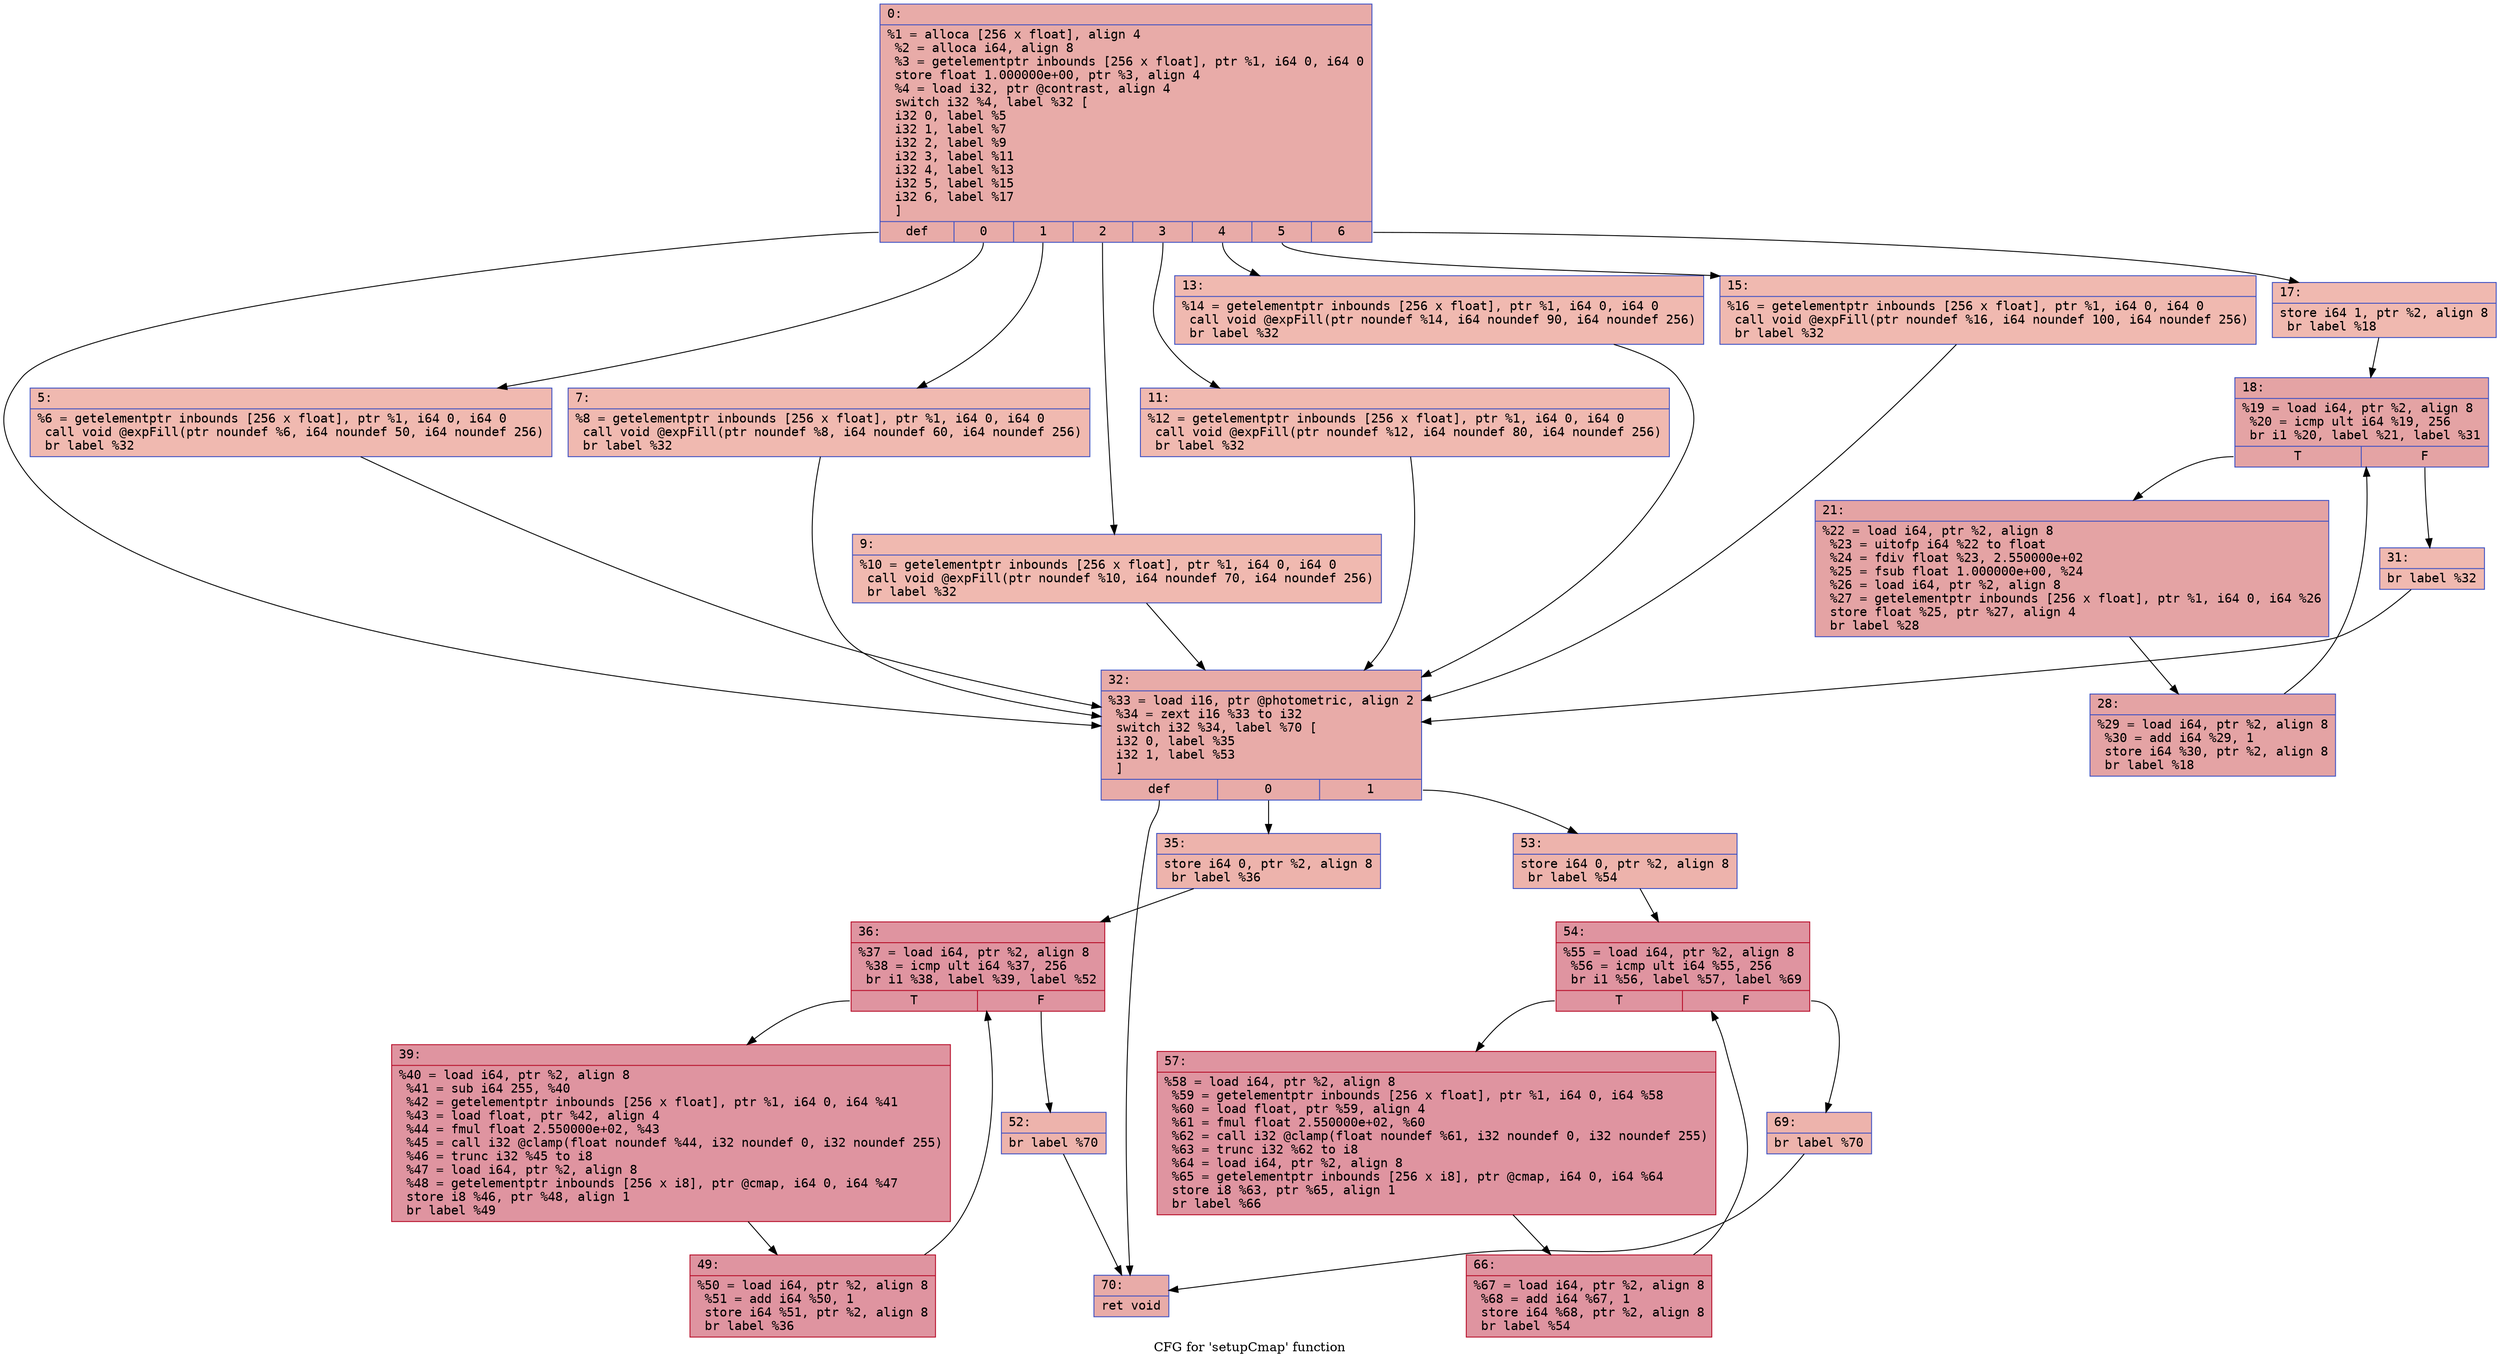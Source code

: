 digraph "CFG for 'setupCmap' function" {
	label="CFG for 'setupCmap' function";

	Node0x60000159d9f0 [shape=record,color="#3d50c3ff", style=filled, fillcolor="#cc403a70" fontname="Courier",label="{0:\l|  %1 = alloca [256 x float], align 4\l  %2 = alloca i64, align 8\l  %3 = getelementptr inbounds [256 x float], ptr %1, i64 0, i64 0\l  store float 1.000000e+00, ptr %3, align 4\l  %4 = load i32, ptr @contrast, align 4\l  switch i32 %4, label %32 [\l    i32 0, label %5\l    i32 1, label %7\l    i32 2, label %9\l    i32 3, label %11\l    i32 4, label %13\l    i32 5, label %15\l    i32 6, label %17\l  ]\l|{<s0>def|<s1>0|<s2>1|<s3>2|<s4>3|<s5>4|<s6>5|<s7>6}}"];
	Node0x60000159d9f0:s0 -> Node0x60000159ddb0[tooltip="0 -> 32\nProbability 12.50%" ];
	Node0x60000159d9f0:s1 -> Node0x60000159da40[tooltip="0 -> 5\nProbability 12.50%" ];
	Node0x60000159d9f0:s2 -> Node0x60000159da90[tooltip="0 -> 7\nProbability 12.50%" ];
	Node0x60000159d9f0:s3 -> Node0x60000159dae0[tooltip="0 -> 9\nProbability 12.50%" ];
	Node0x60000159d9f0:s4 -> Node0x60000159db30[tooltip="0 -> 11\nProbability 12.50%" ];
	Node0x60000159d9f0:s5 -> Node0x60000159db80[tooltip="0 -> 13\nProbability 12.50%" ];
	Node0x60000159d9f0:s6 -> Node0x60000159dbd0[tooltip="0 -> 15\nProbability 12.50%" ];
	Node0x60000159d9f0:s7 -> Node0x60000159dc20[tooltip="0 -> 17\nProbability 12.50%" ];
	Node0x60000159da40 [shape=record,color="#3d50c3ff", style=filled, fillcolor="#de614d70" fontname="Courier",label="{5:\l|  %6 = getelementptr inbounds [256 x float], ptr %1, i64 0, i64 0\l  call void @expFill(ptr noundef %6, i64 noundef 50, i64 noundef 256)\l  br label %32\l}"];
	Node0x60000159da40 -> Node0x60000159ddb0[tooltip="5 -> 32\nProbability 100.00%" ];
	Node0x60000159da90 [shape=record,color="#3d50c3ff", style=filled, fillcolor="#de614d70" fontname="Courier",label="{7:\l|  %8 = getelementptr inbounds [256 x float], ptr %1, i64 0, i64 0\l  call void @expFill(ptr noundef %8, i64 noundef 60, i64 noundef 256)\l  br label %32\l}"];
	Node0x60000159da90 -> Node0x60000159ddb0[tooltip="7 -> 32\nProbability 100.00%" ];
	Node0x60000159dae0 [shape=record,color="#3d50c3ff", style=filled, fillcolor="#de614d70" fontname="Courier",label="{9:\l|  %10 = getelementptr inbounds [256 x float], ptr %1, i64 0, i64 0\l  call void @expFill(ptr noundef %10, i64 noundef 70, i64 noundef 256)\l  br label %32\l}"];
	Node0x60000159dae0 -> Node0x60000159ddb0[tooltip="9 -> 32\nProbability 100.00%" ];
	Node0x60000159db30 [shape=record,color="#3d50c3ff", style=filled, fillcolor="#de614d70" fontname="Courier",label="{11:\l|  %12 = getelementptr inbounds [256 x float], ptr %1, i64 0, i64 0\l  call void @expFill(ptr noundef %12, i64 noundef 80, i64 noundef 256)\l  br label %32\l}"];
	Node0x60000159db30 -> Node0x60000159ddb0[tooltip="11 -> 32\nProbability 100.00%" ];
	Node0x60000159db80 [shape=record,color="#3d50c3ff", style=filled, fillcolor="#de614d70" fontname="Courier",label="{13:\l|  %14 = getelementptr inbounds [256 x float], ptr %1, i64 0, i64 0\l  call void @expFill(ptr noundef %14, i64 noundef 90, i64 noundef 256)\l  br label %32\l}"];
	Node0x60000159db80 -> Node0x60000159ddb0[tooltip="13 -> 32\nProbability 100.00%" ];
	Node0x60000159dbd0 [shape=record,color="#3d50c3ff", style=filled, fillcolor="#de614d70" fontname="Courier",label="{15:\l|  %16 = getelementptr inbounds [256 x float], ptr %1, i64 0, i64 0\l  call void @expFill(ptr noundef %16, i64 noundef 100, i64 noundef 256)\l  br label %32\l}"];
	Node0x60000159dbd0 -> Node0x60000159ddb0[tooltip="15 -> 32\nProbability 100.00%" ];
	Node0x60000159dc20 [shape=record,color="#3d50c3ff", style=filled, fillcolor="#de614d70" fontname="Courier",label="{17:\l|  store i64 1, ptr %2, align 8\l  br label %18\l}"];
	Node0x60000159dc20 -> Node0x60000159dc70[tooltip="17 -> 18\nProbability 100.00%" ];
	Node0x60000159dc70 [shape=record,color="#3d50c3ff", style=filled, fillcolor="#c32e3170" fontname="Courier",label="{18:\l|  %19 = load i64, ptr %2, align 8\l  %20 = icmp ult i64 %19, 256\l  br i1 %20, label %21, label %31\l|{<s0>T|<s1>F}}"];
	Node0x60000159dc70:s0 -> Node0x60000159dcc0[tooltip="18 -> 21\nProbability 96.88%" ];
	Node0x60000159dc70:s1 -> Node0x60000159dd60[tooltip="18 -> 31\nProbability 3.12%" ];
	Node0x60000159dcc0 [shape=record,color="#3d50c3ff", style=filled, fillcolor="#c32e3170" fontname="Courier",label="{21:\l|  %22 = load i64, ptr %2, align 8\l  %23 = uitofp i64 %22 to float\l  %24 = fdiv float %23, 2.550000e+02\l  %25 = fsub float 1.000000e+00, %24\l  %26 = load i64, ptr %2, align 8\l  %27 = getelementptr inbounds [256 x float], ptr %1, i64 0, i64 %26\l  store float %25, ptr %27, align 4\l  br label %28\l}"];
	Node0x60000159dcc0 -> Node0x60000159dd10[tooltip="21 -> 28\nProbability 100.00%" ];
	Node0x60000159dd10 [shape=record,color="#3d50c3ff", style=filled, fillcolor="#c32e3170" fontname="Courier",label="{28:\l|  %29 = load i64, ptr %2, align 8\l  %30 = add i64 %29, 1\l  store i64 %30, ptr %2, align 8\l  br label %18\l}"];
	Node0x60000159dd10 -> Node0x60000159dc70[tooltip="28 -> 18\nProbability 100.00%" ];
	Node0x60000159dd60 [shape=record,color="#3d50c3ff", style=filled, fillcolor="#de614d70" fontname="Courier",label="{31:\l|  br label %32\l}"];
	Node0x60000159dd60 -> Node0x60000159ddb0[tooltip="31 -> 32\nProbability 100.00%" ];
	Node0x60000159ddb0 [shape=record,color="#3d50c3ff", style=filled, fillcolor="#cc403a70" fontname="Courier",label="{32:\l|  %33 = load i16, ptr @photometric, align 2\l  %34 = zext i16 %33 to i32\l  switch i32 %34, label %70 [\l    i32 0, label %35\l    i32 1, label %53\l  ]\l|{<s0>def|<s1>0|<s2>1}}"];
	Node0x60000159ddb0:s0 -> Node0x60000159e120[tooltip="32 -> 70\nProbability 33.33%" ];
	Node0x60000159ddb0:s1 -> Node0x60000159de00[tooltip="32 -> 35\nProbability 33.33%" ];
	Node0x60000159ddb0:s2 -> Node0x60000159df90[tooltip="32 -> 53\nProbability 33.33%" ];
	Node0x60000159de00 [shape=record,color="#3d50c3ff", style=filled, fillcolor="#d6524470" fontname="Courier",label="{35:\l|  store i64 0, ptr %2, align 8\l  br label %36\l}"];
	Node0x60000159de00 -> Node0x60000159de50[tooltip="35 -> 36\nProbability 100.00%" ];
	Node0x60000159de50 [shape=record,color="#b70d28ff", style=filled, fillcolor="#b70d2870" fontname="Courier",label="{36:\l|  %37 = load i64, ptr %2, align 8\l  %38 = icmp ult i64 %37, 256\l  br i1 %38, label %39, label %52\l|{<s0>T|<s1>F}}"];
	Node0x60000159de50:s0 -> Node0x60000159dea0[tooltip="36 -> 39\nProbability 96.88%" ];
	Node0x60000159de50:s1 -> Node0x60000159df40[tooltip="36 -> 52\nProbability 3.12%" ];
	Node0x60000159dea0 [shape=record,color="#b70d28ff", style=filled, fillcolor="#b70d2870" fontname="Courier",label="{39:\l|  %40 = load i64, ptr %2, align 8\l  %41 = sub i64 255, %40\l  %42 = getelementptr inbounds [256 x float], ptr %1, i64 0, i64 %41\l  %43 = load float, ptr %42, align 4\l  %44 = fmul float 2.550000e+02, %43\l  %45 = call i32 @clamp(float noundef %44, i32 noundef 0, i32 noundef 255)\l  %46 = trunc i32 %45 to i8\l  %47 = load i64, ptr %2, align 8\l  %48 = getelementptr inbounds [256 x i8], ptr @cmap, i64 0, i64 %47\l  store i8 %46, ptr %48, align 1\l  br label %49\l}"];
	Node0x60000159dea0 -> Node0x60000159def0[tooltip="39 -> 49\nProbability 100.00%" ];
	Node0x60000159def0 [shape=record,color="#b70d28ff", style=filled, fillcolor="#b70d2870" fontname="Courier",label="{49:\l|  %50 = load i64, ptr %2, align 8\l  %51 = add i64 %50, 1\l  store i64 %51, ptr %2, align 8\l  br label %36\l}"];
	Node0x60000159def0 -> Node0x60000159de50[tooltip="49 -> 36\nProbability 100.00%" ];
	Node0x60000159df40 [shape=record,color="#3d50c3ff", style=filled, fillcolor="#d6524470" fontname="Courier",label="{52:\l|  br label %70\l}"];
	Node0x60000159df40 -> Node0x60000159e120[tooltip="52 -> 70\nProbability 100.00%" ];
	Node0x60000159df90 [shape=record,color="#3d50c3ff", style=filled, fillcolor="#d6524470" fontname="Courier",label="{53:\l|  store i64 0, ptr %2, align 8\l  br label %54\l}"];
	Node0x60000159df90 -> Node0x60000159dfe0[tooltip="53 -> 54\nProbability 100.00%" ];
	Node0x60000159dfe0 [shape=record,color="#b70d28ff", style=filled, fillcolor="#b70d2870" fontname="Courier",label="{54:\l|  %55 = load i64, ptr %2, align 8\l  %56 = icmp ult i64 %55, 256\l  br i1 %56, label %57, label %69\l|{<s0>T|<s1>F}}"];
	Node0x60000159dfe0:s0 -> Node0x60000159e030[tooltip="54 -> 57\nProbability 96.88%" ];
	Node0x60000159dfe0:s1 -> Node0x60000159e0d0[tooltip="54 -> 69\nProbability 3.12%" ];
	Node0x60000159e030 [shape=record,color="#b70d28ff", style=filled, fillcolor="#b70d2870" fontname="Courier",label="{57:\l|  %58 = load i64, ptr %2, align 8\l  %59 = getelementptr inbounds [256 x float], ptr %1, i64 0, i64 %58\l  %60 = load float, ptr %59, align 4\l  %61 = fmul float 2.550000e+02, %60\l  %62 = call i32 @clamp(float noundef %61, i32 noundef 0, i32 noundef 255)\l  %63 = trunc i32 %62 to i8\l  %64 = load i64, ptr %2, align 8\l  %65 = getelementptr inbounds [256 x i8], ptr @cmap, i64 0, i64 %64\l  store i8 %63, ptr %65, align 1\l  br label %66\l}"];
	Node0x60000159e030 -> Node0x60000159e080[tooltip="57 -> 66\nProbability 100.00%" ];
	Node0x60000159e080 [shape=record,color="#b70d28ff", style=filled, fillcolor="#b70d2870" fontname="Courier",label="{66:\l|  %67 = load i64, ptr %2, align 8\l  %68 = add i64 %67, 1\l  store i64 %68, ptr %2, align 8\l  br label %54\l}"];
	Node0x60000159e080 -> Node0x60000159dfe0[tooltip="66 -> 54\nProbability 100.00%" ];
	Node0x60000159e0d0 [shape=record,color="#3d50c3ff", style=filled, fillcolor="#d6524470" fontname="Courier",label="{69:\l|  br label %70\l}"];
	Node0x60000159e0d0 -> Node0x60000159e120[tooltip="69 -> 70\nProbability 100.00%" ];
	Node0x60000159e120 [shape=record,color="#3d50c3ff", style=filled, fillcolor="#cc403a70" fontname="Courier",label="{70:\l|  ret void\l}"];
}
